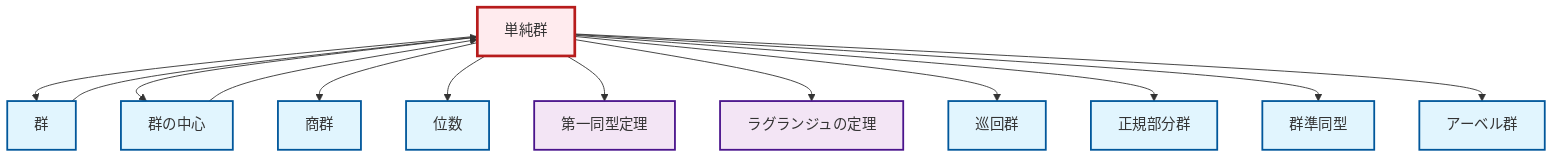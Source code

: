 graph TD
    classDef definition fill:#e1f5fe,stroke:#01579b,stroke-width:2px
    classDef theorem fill:#f3e5f5,stroke:#4a148c,stroke-width:2px
    classDef axiom fill:#fff3e0,stroke:#e65100,stroke-width:2px
    classDef example fill:#e8f5e9,stroke:#1b5e20,stroke-width:2px
    classDef current fill:#ffebee,stroke:#b71c1c,stroke-width:3px
    def-order["位数"]:::definition
    def-abelian-group["アーベル群"]:::definition
    def-homomorphism["群準同型"]:::definition
    def-simple-group["単純群"]:::definition
    def-normal-subgroup["正規部分群"]:::definition
    def-center-of-group["群の中心"]:::definition
    thm-first-isomorphism["第一同型定理"]:::theorem
    def-group["群"]:::definition
    def-quotient-group["商群"]:::definition
    def-cyclic-group["巡回群"]:::definition
    thm-lagrange["ラグランジュの定理"]:::theorem
    def-simple-group --> def-group
    def-simple-group --> def-center-of-group
    def-simple-group --> def-quotient-group
    def-simple-group --> def-order
    def-simple-group --> thm-first-isomorphism
    def-simple-group --> thm-lagrange
    def-simple-group --> def-cyclic-group
    def-simple-group --> def-normal-subgroup
    def-simple-group --> def-homomorphism
    def-simple-group --> def-abelian-group
    def-center-of-group --> def-simple-group
    def-group --> def-simple-group
    class def-simple-group current
